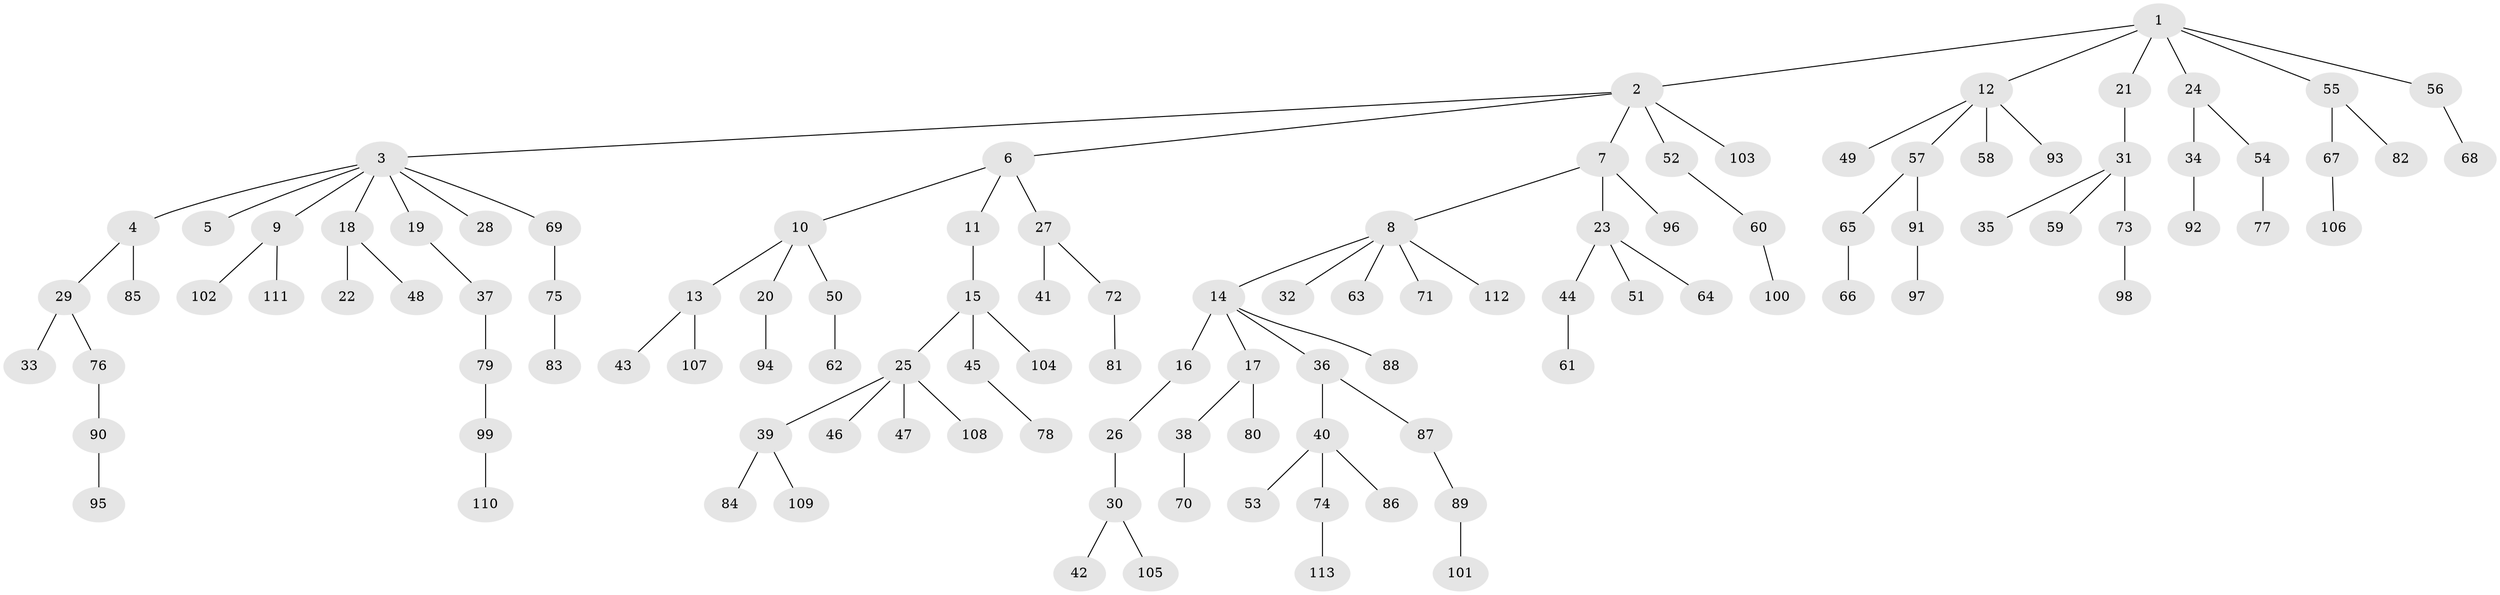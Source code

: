 // coarse degree distribution, {6: 0.025974025974025976, 5: 0.025974025974025976, 9: 0.012987012987012988, 2: 0.2597402597402597, 1: 0.5194805194805194, 4: 0.06493506493506493, 3: 0.09090909090909091}
// Generated by graph-tools (version 1.1) at 2025/42/03/06/25 10:42:02]
// undirected, 113 vertices, 112 edges
graph export_dot {
graph [start="1"]
  node [color=gray90,style=filled];
  1;
  2;
  3;
  4;
  5;
  6;
  7;
  8;
  9;
  10;
  11;
  12;
  13;
  14;
  15;
  16;
  17;
  18;
  19;
  20;
  21;
  22;
  23;
  24;
  25;
  26;
  27;
  28;
  29;
  30;
  31;
  32;
  33;
  34;
  35;
  36;
  37;
  38;
  39;
  40;
  41;
  42;
  43;
  44;
  45;
  46;
  47;
  48;
  49;
  50;
  51;
  52;
  53;
  54;
  55;
  56;
  57;
  58;
  59;
  60;
  61;
  62;
  63;
  64;
  65;
  66;
  67;
  68;
  69;
  70;
  71;
  72;
  73;
  74;
  75;
  76;
  77;
  78;
  79;
  80;
  81;
  82;
  83;
  84;
  85;
  86;
  87;
  88;
  89;
  90;
  91;
  92;
  93;
  94;
  95;
  96;
  97;
  98;
  99;
  100;
  101;
  102;
  103;
  104;
  105;
  106;
  107;
  108;
  109;
  110;
  111;
  112;
  113;
  1 -- 2;
  1 -- 12;
  1 -- 21;
  1 -- 24;
  1 -- 55;
  1 -- 56;
  2 -- 3;
  2 -- 6;
  2 -- 7;
  2 -- 52;
  2 -- 103;
  3 -- 4;
  3 -- 5;
  3 -- 9;
  3 -- 18;
  3 -- 19;
  3 -- 28;
  3 -- 69;
  4 -- 29;
  4 -- 85;
  6 -- 10;
  6 -- 11;
  6 -- 27;
  7 -- 8;
  7 -- 23;
  7 -- 96;
  8 -- 14;
  8 -- 32;
  8 -- 63;
  8 -- 71;
  8 -- 112;
  9 -- 102;
  9 -- 111;
  10 -- 13;
  10 -- 20;
  10 -- 50;
  11 -- 15;
  12 -- 49;
  12 -- 57;
  12 -- 58;
  12 -- 93;
  13 -- 43;
  13 -- 107;
  14 -- 16;
  14 -- 17;
  14 -- 36;
  14 -- 88;
  15 -- 25;
  15 -- 45;
  15 -- 104;
  16 -- 26;
  17 -- 38;
  17 -- 80;
  18 -- 22;
  18 -- 48;
  19 -- 37;
  20 -- 94;
  21 -- 31;
  23 -- 44;
  23 -- 51;
  23 -- 64;
  24 -- 34;
  24 -- 54;
  25 -- 39;
  25 -- 46;
  25 -- 47;
  25 -- 108;
  26 -- 30;
  27 -- 41;
  27 -- 72;
  29 -- 33;
  29 -- 76;
  30 -- 42;
  30 -- 105;
  31 -- 35;
  31 -- 59;
  31 -- 73;
  34 -- 92;
  36 -- 40;
  36 -- 87;
  37 -- 79;
  38 -- 70;
  39 -- 84;
  39 -- 109;
  40 -- 53;
  40 -- 74;
  40 -- 86;
  44 -- 61;
  45 -- 78;
  50 -- 62;
  52 -- 60;
  54 -- 77;
  55 -- 67;
  55 -- 82;
  56 -- 68;
  57 -- 65;
  57 -- 91;
  60 -- 100;
  65 -- 66;
  67 -- 106;
  69 -- 75;
  72 -- 81;
  73 -- 98;
  74 -- 113;
  75 -- 83;
  76 -- 90;
  79 -- 99;
  87 -- 89;
  89 -- 101;
  90 -- 95;
  91 -- 97;
  99 -- 110;
}
